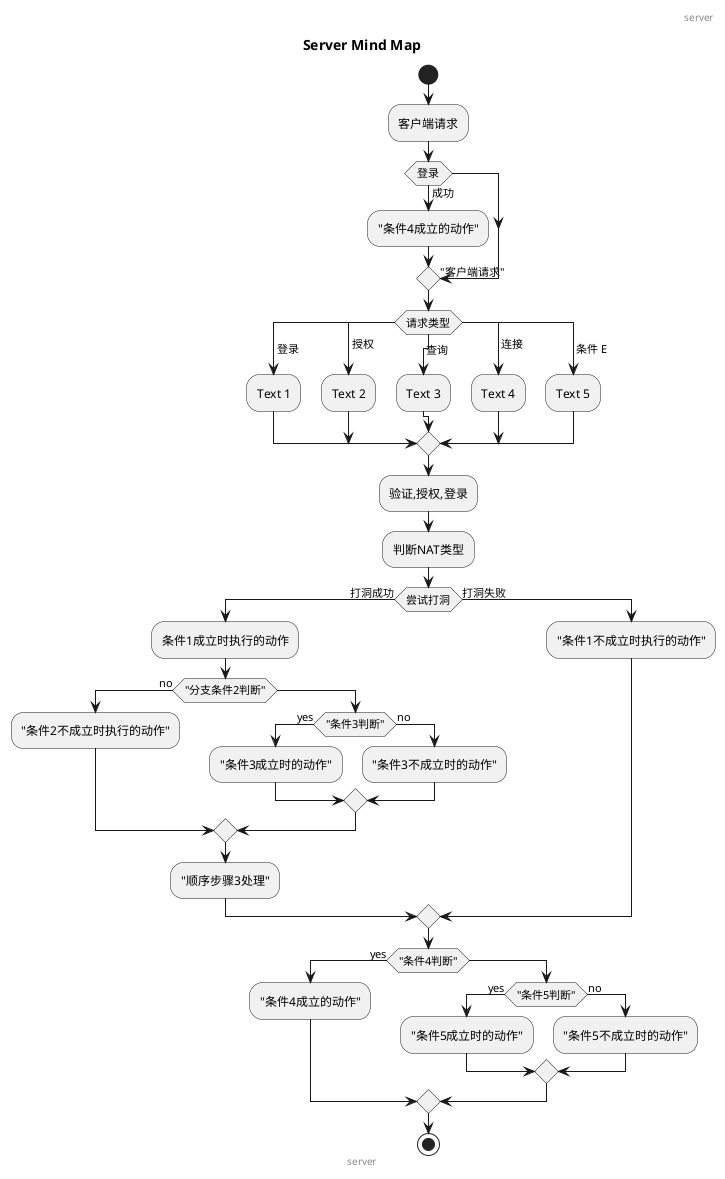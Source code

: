 @startuml

title
Server Mind Map
end title

header
server
end header

start

:客户端请求;

if (登录) then (成功)
:"条件4成立的动作";
else
  ->"客户端请求";
endif

switch (请求类型)
case ( 登录 )
  :Text 1;
case ( 授权 )
  :Text 2;
case ( 查询 )
  :Text 3;
case ( 连接 )
  :Text 4;
case ( 条件 E )
  :Text 5;
endswitch

:验证,授权,登录;
:判断NAT类型;
if (尝试打洞) then (打洞成功)
    :条件1成立时执行的动作;
    if ("分支条件2判断") then (no)
        :"条件2不成立时执行的动作";
    else
        if ("条件3判断") then (yes)
            :"条件3成立时的动作";
        else (no)
            :"条件3不成立时的动作";
        endif
    endif
    :"顺序步骤3处理";
else (打洞失败)
    :"条件1不成立时执行的动作";

endif

if ("条件4判断") then (yes)
:"条件4成立的动作";
else
    if ("条件5判断") then (yes)
        :"条件5成立时的动作";
    else (no)
        :"条件5不成立时的动作";
    endif
endif

stop

footer
server
end footer

@enduml
